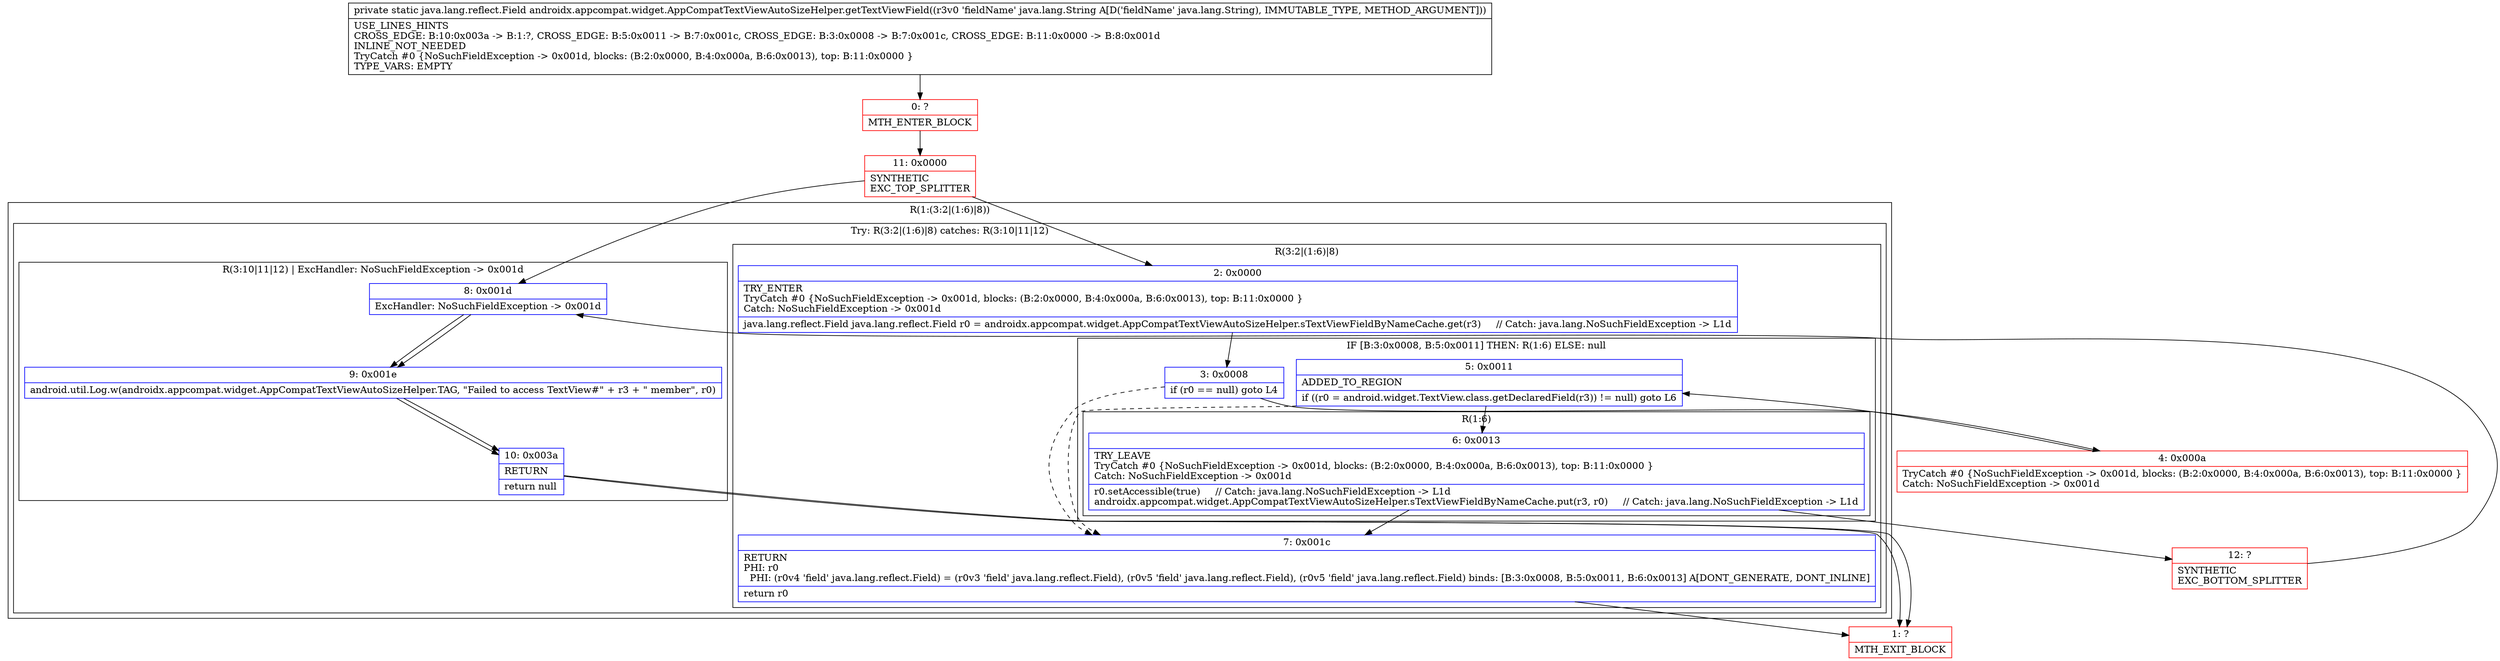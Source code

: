 digraph "CFG forandroidx.appcompat.widget.AppCompatTextViewAutoSizeHelper.getTextViewField(Ljava\/lang\/String;)Ljava\/lang\/reflect\/Field;" {
subgraph cluster_Region_764336888 {
label = "R(1:(3:2|(1:6)|8))";
node [shape=record,color=blue];
subgraph cluster_TryCatchRegion_1243388375 {
label = "Try: R(3:2|(1:6)|8) catches: R(3:10|11|12)";
node [shape=record,color=blue];
subgraph cluster_Region_2053779915 {
label = "R(3:2|(1:6)|8)";
node [shape=record,color=blue];
Node_2 [shape=record,label="{2\:\ 0x0000|TRY_ENTER\lTryCatch #0 \{NoSuchFieldException \-\> 0x001d, blocks: (B:2:0x0000, B:4:0x000a, B:6:0x0013), top: B:11:0x0000 \}\lCatch: NoSuchFieldException \-\> 0x001d\l|java.lang.reflect.Field java.lang.reflect.Field r0 = androidx.appcompat.widget.AppCompatTextViewAutoSizeHelper.sTextViewFieldByNameCache.get(r3)     \/\/ Catch: java.lang.NoSuchFieldException \-\> L1d\l}"];
subgraph cluster_IfRegion_877628720 {
label = "IF [B:3:0x0008, B:5:0x0011] THEN: R(1:6) ELSE: null";
node [shape=record,color=blue];
Node_3 [shape=record,label="{3\:\ 0x0008|if (r0 == null) goto L4\l}"];
Node_5 [shape=record,label="{5\:\ 0x0011|ADDED_TO_REGION\l|if ((r0 = android.widget.TextView.class.getDeclaredField(r3)) != null) goto L6\l}"];
subgraph cluster_Region_958569702 {
label = "R(1:6)";
node [shape=record,color=blue];
Node_6 [shape=record,label="{6\:\ 0x0013|TRY_LEAVE\lTryCatch #0 \{NoSuchFieldException \-\> 0x001d, blocks: (B:2:0x0000, B:4:0x000a, B:6:0x0013), top: B:11:0x0000 \}\lCatch: NoSuchFieldException \-\> 0x001d\l|r0.setAccessible(true)     \/\/ Catch: java.lang.NoSuchFieldException \-\> L1d\landroidx.appcompat.widget.AppCompatTextViewAutoSizeHelper.sTextViewFieldByNameCache.put(r3, r0)     \/\/ Catch: java.lang.NoSuchFieldException \-\> L1d\l}"];
}
}
Node_7 [shape=record,label="{7\:\ 0x001c|RETURN\lPHI: r0 \l  PHI: (r0v4 'field' java.lang.reflect.Field) = (r0v3 'field' java.lang.reflect.Field), (r0v5 'field' java.lang.reflect.Field), (r0v5 'field' java.lang.reflect.Field) binds: [B:3:0x0008, B:5:0x0011, B:6:0x0013] A[DONT_GENERATE, DONT_INLINE]\l|return r0\l}"];
}
subgraph cluster_Region_2022196796 {
label = "R(3:10|11|12) | ExcHandler: NoSuchFieldException \-\> 0x001d\l";
node [shape=record,color=blue];
Node_8 [shape=record,label="{8\:\ 0x001d|ExcHandler: NoSuchFieldException \-\> 0x001d\l}"];
Node_9 [shape=record,label="{9\:\ 0x001e|android.util.Log.w(androidx.appcompat.widget.AppCompatTextViewAutoSizeHelper.TAG, \"Failed to access TextView#\" + r3 + \" member\", r0)\l}"];
Node_10 [shape=record,label="{10\:\ 0x003a|RETURN\l|return null\l}"];
}
}
}
subgraph cluster_Region_2022196796 {
label = "R(3:10|11|12) | ExcHandler: NoSuchFieldException \-\> 0x001d\l";
node [shape=record,color=blue];
Node_8 [shape=record,label="{8\:\ 0x001d|ExcHandler: NoSuchFieldException \-\> 0x001d\l}"];
Node_9 [shape=record,label="{9\:\ 0x001e|android.util.Log.w(androidx.appcompat.widget.AppCompatTextViewAutoSizeHelper.TAG, \"Failed to access TextView#\" + r3 + \" member\", r0)\l}"];
Node_10 [shape=record,label="{10\:\ 0x003a|RETURN\l|return null\l}"];
}
Node_0 [shape=record,color=red,label="{0\:\ ?|MTH_ENTER_BLOCK\l}"];
Node_11 [shape=record,color=red,label="{11\:\ 0x0000|SYNTHETIC\lEXC_TOP_SPLITTER\l}"];
Node_4 [shape=record,color=red,label="{4\:\ 0x000a|TryCatch #0 \{NoSuchFieldException \-\> 0x001d, blocks: (B:2:0x0000, B:4:0x000a, B:6:0x0013), top: B:11:0x0000 \}\lCatch: NoSuchFieldException \-\> 0x001d\l}"];
Node_12 [shape=record,color=red,label="{12\:\ ?|SYNTHETIC\lEXC_BOTTOM_SPLITTER\l}"];
Node_1 [shape=record,color=red,label="{1\:\ ?|MTH_EXIT_BLOCK\l}"];
MethodNode[shape=record,label="{private static java.lang.reflect.Field androidx.appcompat.widget.AppCompatTextViewAutoSizeHelper.getTextViewField((r3v0 'fieldName' java.lang.String A[D('fieldName' java.lang.String), IMMUTABLE_TYPE, METHOD_ARGUMENT]))  | USE_LINES_HINTS\lCROSS_EDGE: B:10:0x003a \-\> B:1:?, CROSS_EDGE: B:5:0x0011 \-\> B:7:0x001c, CROSS_EDGE: B:3:0x0008 \-\> B:7:0x001c, CROSS_EDGE: B:11:0x0000 \-\> B:8:0x001d\lINLINE_NOT_NEEDED\lTryCatch #0 \{NoSuchFieldException \-\> 0x001d, blocks: (B:2:0x0000, B:4:0x000a, B:6:0x0013), top: B:11:0x0000 \}\lTYPE_VARS: EMPTY\l}"];
MethodNode -> Node_0;Node_2 -> Node_3;
Node_3 -> Node_4;
Node_3 -> Node_7[style=dashed];
Node_5 -> Node_6;
Node_5 -> Node_7[style=dashed];
Node_6 -> Node_7;
Node_6 -> Node_12;
Node_7 -> Node_1;
Node_8 -> Node_9;
Node_9 -> Node_10;
Node_10 -> Node_1;
Node_8 -> Node_9;
Node_9 -> Node_10;
Node_10 -> Node_1;
Node_0 -> Node_11;
Node_11 -> Node_2;
Node_11 -> Node_8;
Node_4 -> Node_5;
Node_12 -> Node_8;
}

